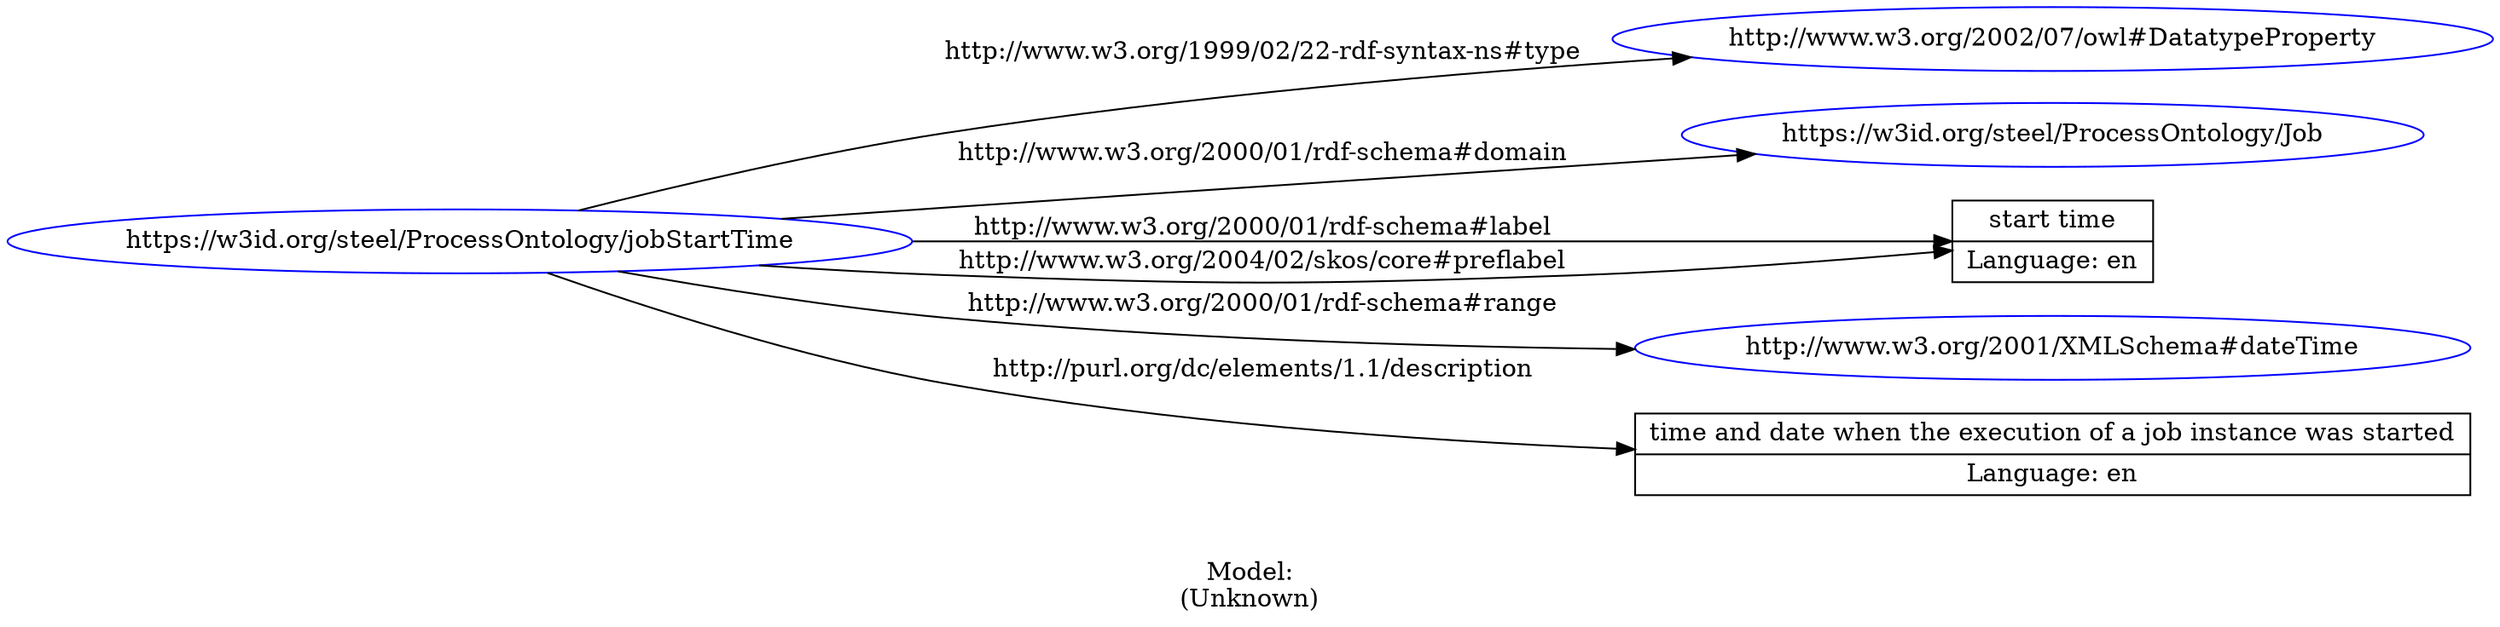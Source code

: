 digraph {
	rankdir = LR;
	charset="utf-8";

	"Rhttps://w3id.org/steel/ProcessOntology/jobStartTime" -> "Rhttp://www.w3.org/2002/07/owl#DatatypeProperty" [ label="http://www.w3.org/1999/02/22-rdf-syntax-ns#type" ];
	"Rhttps://w3id.org/steel/ProcessOntology/jobStartTime" -> "Rhttps://w3id.org/steel/ProcessOntology/Job" [ label="http://www.w3.org/2000/01/rdf-schema#domain" ];
	"Rhttps://w3id.org/steel/ProcessOntology/jobStartTime" -> "Lstart time|Language: en" [ label="http://www.w3.org/2000/01/rdf-schema#label" ];
	"Rhttps://w3id.org/steel/ProcessOntology/jobStartTime" -> "Rhttp://www.w3.org/2001/XMLSchema#dateTime" [ label="http://www.w3.org/2000/01/rdf-schema#range" ];
	"Rhttps://w3id.org/steel/ProcessOntology/jobStartTime" -> "Ltime and date when the execution of a job instance was started|Language: en" [ label="http://purl.org/dc/elements/1.1/description" ];
	"Rhttps://w3id.org/steel/ProcessOntology/jobStartTime" -> "Lstart time|Language: en" [ label="http://www.w3.org/2004/02/skos/core#preflabel" ];

	// Resources
	"Rhttps://w3id.org/steel/ProcessOntology/jobStartTime" [ label="https://w3id.org/steel/ProcessOntology/jobStartTime", shape = ellipse, color = blue ];
	"Rhttp://www.w3.org/2002/07/owl#DatatypeProperty" [ label="http://www.w3.org/2002/07/owl#DatatypeProperty", shape = ellipse, color = blue ];
	"Rhttps://w3id.org/steel/ProcessOntology/Job" [ label="https://w3id.org/steel/ProcessOntology/Job", shape = ellipse, color = blue ];
	"Rhttp://www.w3.org/2001/XMLSchema#dateTime" [ label="http://www.w3.org/2001/XMLSchema#dateTime", shape = ellipse, color = blue ];

	// Anonymous nodes

	// Literals
	"Lstart time|Language: en" [ label="start time|Language: en", shape = record ];
	"Ltime and date when the execution of a job instance was started|Language: en" [ label="time and date when the execution of a job instance was started|Language: en", shape = record ];

	label="\n\nModel:\n(Unknown)";
}
